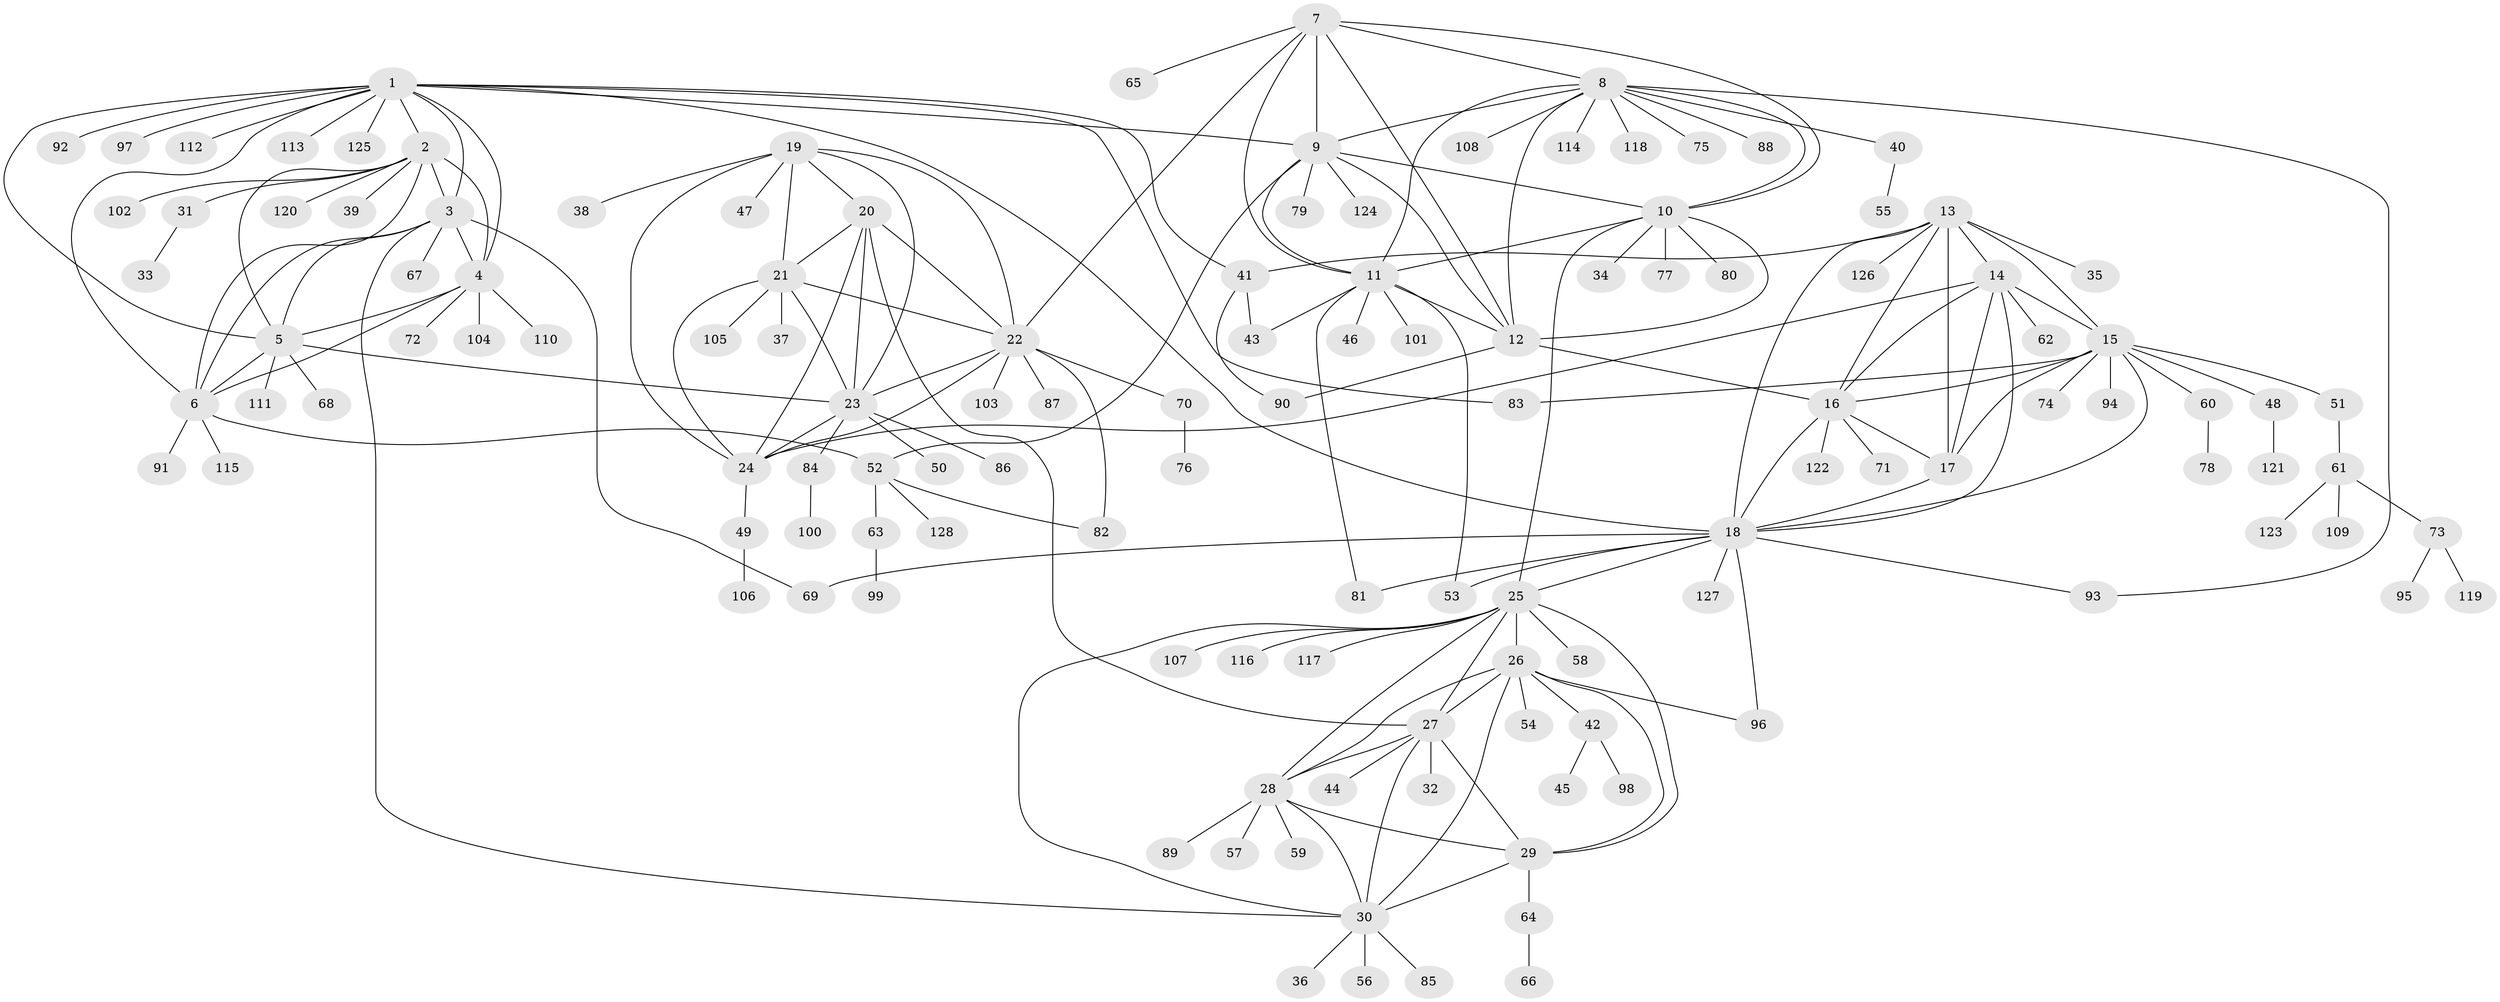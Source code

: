// coarse degree distribution, {8: 0.025974025974025976, 7: 0.03896103896103896, 6: 0.12987012987012986, 1: 0.5064935064935064, 5: 0.05194805194805195, 9: 0.03896103896103896, 2: 0.12987012987012986, 10: 0.012987012987012988, 3: 0.025974025974025976, 12: 0.012987012987012988, 11: 0.012987012987012988, 4: 0.012987012987012988}
// Generated by graph-tools (version 1.1) at 2025/37/03/04/25 23:37:41]
// undirected, 128 vertices, 194 edges
graph export_dot {
  node [color=gray90,style=filled];
  1;
  2;
  3;
  4;
  5;
  6;
  7;
  8;
  9;
  10;
  11;
  12;
  13;
  14;
  15;
  16;
  17;
  18;
  19;
  20;
  21;
  22;
  23;
  24;
  25;
  26;
  27;
  28;
  29;
  30;
  31;
  32;
  33;
  34;
  35;
  36;
  37;
  38;
  39;
  40;
  41;
  42;
  43;
  44;
  45;
  46;
  47;
  48;
  49;
  50;
  51;
  52;
  53;
  54;
  55;
  56;
  57;
  58;
  59;
  60;
  61;
  62;
  63;
  64;
  65;
  66;
  67;
  68;
  69;
  70;
  71;
  72;
  73;
  74;
  75;
  76;
  77;
  78;
  79;
  80;
  81;
  82;
  83;
  84;
  85;
  86;
  87;
  88;
  89;
  90;
  91;
  92;
  93;
  94;
  95;
  96;
  97;
  98;
  99;
  100;
  101;
  102;
  103;
  104;
  105;
  106;
  107;
  108;
  109;
  110;
  111;
  112;
  113;
  114;
  115;
  116;
  117;
  118;
  119;
  120;
  121;
  122;
  123;
  124;
  125;
  126;
  127;
  128;
  1 -- 2;
  1 -- 3;
  1 -- 4;
  1 -- 5;
  1 -- 6;
  1 -- 9;
  1 -- 18;
  1 -- 41;
  1 -- 83;
  1 -- 92;
  1 -- 97;
  1 -- 112;
  1 -- 113;
  1 -- 125;
  2 -- 3;
  2 -- 4;
  2 -- 5;
  2 -- 6;
  2 -- 31;
  2 -- 39;
  2 -- 102;
  2 -- 120;
  3 -- 4;
  3 -- 5;
  3 -- 6;
  3 -- 30;
  3 -- 67;
  3 -- 69;
  4 -- 5;
  4 -- 6;
  4 -- 72;
  4 -- 104;
  4 -- 110;
  5 -- 6;
  5 -- 23;
  5 -- 68;
  5 -- 111;
  6 -- 52;
  6 -- 91;
  6 -- 115;
  7 -- 8;
  7 -- 9;
  7 -- 10;
  7 -- 11;
  7 -- 12;
  7 -- 22;
  7 -- 65;
  8 -- 9;
  8 -- 10;
  8 -- 11;
  8 -- 12;
  8 -- 40;
  8 -- 75;
  8 -- 88;
  8 -- 93;
  8 -- 108;
  8 -- 114;
  8 -- 118;
  9 -- 10;
  9 -- 11;
  9 -- 12;
  9 -- 52;
  9 -- 79;
  9 -- 124;
  10 -- 11;
  10 -- 12;
  10 -- 25;
  10 -- 34;
  10 -- 77;
  10 -- 80;
  11 -- 12;
  11 -- 43;
  11 -- 46;
  11 -- 53;
  11 -- 81;
  11 -- 101;
  12 -- 16;
  12 -- 90;
  13 -- 14;
  13 -- 15;
  13 -- 16;
  13 -- 17;
  13 -- 18;
  13 -- 35;
  13 -- 41;
  13 -- 126;
  14 -- 15;
  14 -- 16;
  14 -- 17;
  14 -- 18;
  14 -- 24;
  14 -- 62;
  15 -- 16;
  15 -- 17;
  15 -- 18;
  15 -- 48;
  15 -- 51;
  15 -- 60;
  15 -- 74;
  15 -- 83;
  15 -- 94;
  16 -- 17;
  16 -- 18;
  16 -- 71;
  16 -- 122;
  17 -- 18;
  18 -- 25;
  18 -- 53;
  18 -- 69;
  18 -- 81;
  18 -- 93;
  18 -- 96;
  18 -- 127;
  19 -- 20;
  19 -- 21;
  19 -- 22;
  19 -- 23;
  19 -- 24;
  19 -- 38;
  19 -- 47;
  20 -- 21;
  20 -- 22;
  20 -- 23;
  20 -- 24;
  20 -- 27;
  21 -- 22;
  21 -- 23;
  21 -- 24;
  21 -- 37;
  21 -- 105;
  22 -- 23;
  22 -- 24;
  22 -- 70;
  22 -- 82;
  22 -- 87;
  22 -- 103;
  23 -- 24;
  23 -- 50;
  23 -- 84;
  23 -- 86;
  24 -- 49;
  25 -- 26;
  25 -- 27;
  25 -- 28;
  25 -- 29;
  25 -- 30;
  25 -- 58;
  25 -- 107;
  25 -- 116;
  25 -- 117;
  26 -- 27;
  26 -- 28;
  26 -- 29;
  26 -- 30;
  26 -- 42;
  26 -- 54;
  26 -- 96;
  27 -- 28;
  27 -- 29;
  27 -- 30;
  27 -- 32;
  27 -- 44;
  28 -- 29;
  28 -- 30;
  28 -- 57;
  28 -- 59;
  28 -- 89;
  29 -- 30;
  29 -- 64;
  30 -- 36;
  30 -- 56;
  30 -- 85;
  31 -- 33;
  40 -- 55;
  41 -- 43;
  41 -- 90;
  42 -- 45;
  42 -- 98;
  48 -- 121;
  49 -- 106;
  51 -- 61;
  52 -- 63;
  52 -- 82;
  52 -- 128;
  60 -- 78;
  61 -- 73;
  61 -- 109;
  61 -- 123;
  63 -- 99;
  64 -- 66;
  70 -- 76;
  73 -- 95;
  73 -- 119;
  84 -- 100;
}
